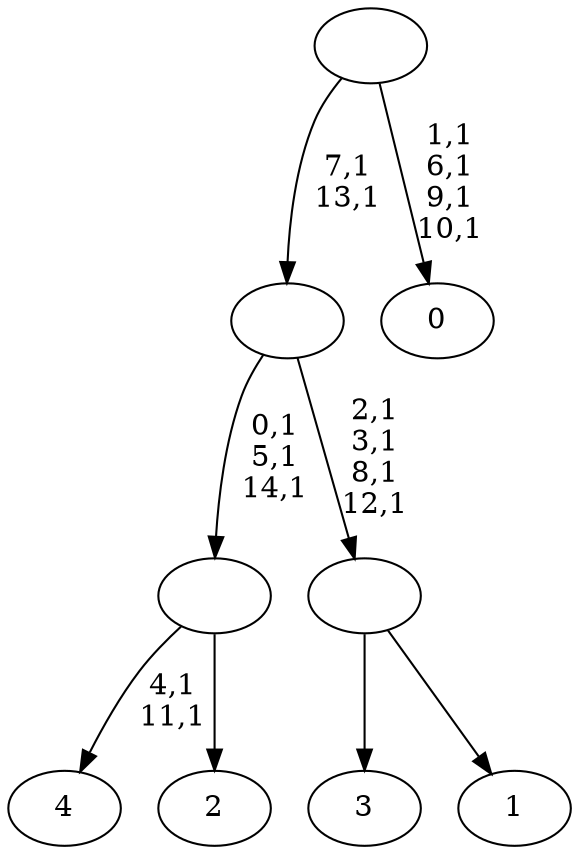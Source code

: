 digraph T {
	20 [label="4"]
	17 [label="3"]
	16 [label="2"]
	15 [label=""]
	12 [label="1"]
	11 [label=""]
	7 [label=""]
	5 [label="0"]
	0 [label=""]
	15 -> 20 [label="4,1\n11,1"]
	15 -> 16 [label=""]
	11 -> 17 [label=""]
	11 -> 12 [label=""]
	7 -> 11 [label="2,1\n3,1\n8,1\n12,1"]
	7 -> 15 [label="0,1\n5,1\n14,1"]
	0 -> 5 [label="1,1\n6,1\n9,1\n10,1"]
	0 -> 7 [label="7,1\n13,1"]
}
